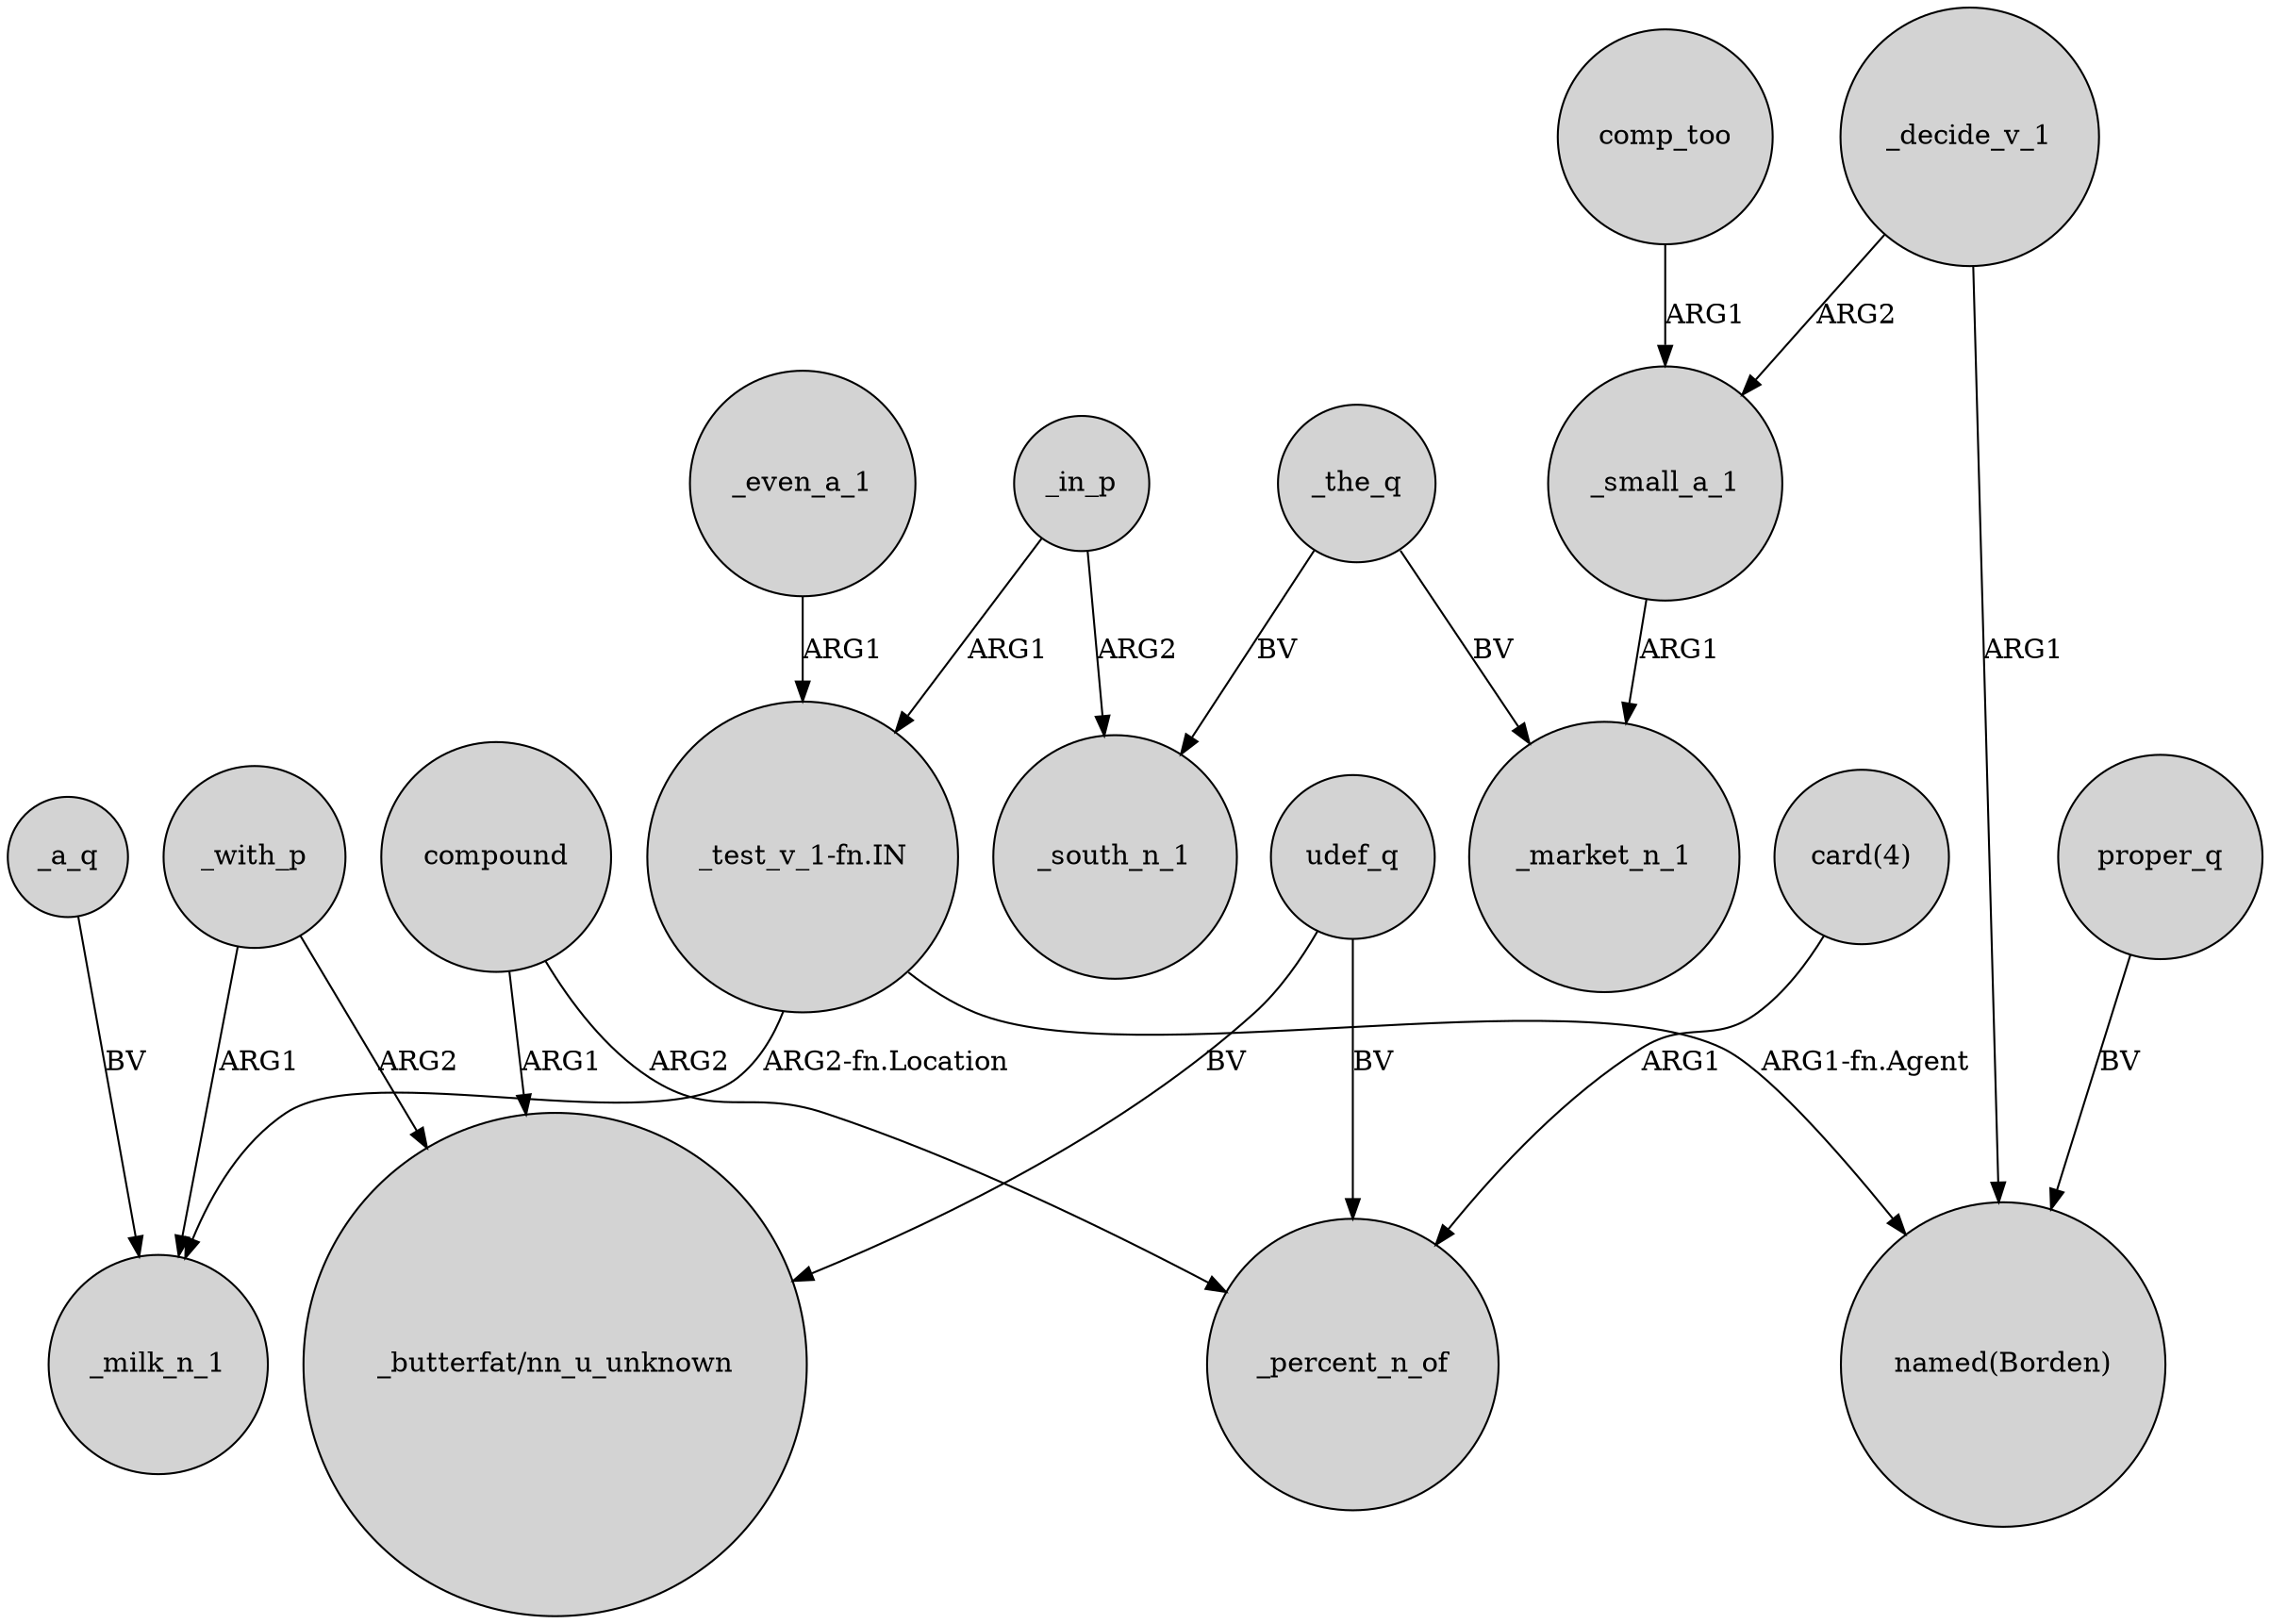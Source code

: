 digraph {
	node [shape=circle style=filled]
	_small_a_1 -> _market_n_1 [label=ARG1]
	_even_a_1 -> "_test_v_1-fn.IN" [label=ARG1]
	_the_q -> _south_n_1 [label=BV]
	"_test_v_1-fn.IN" -> _milk_n_1 [label="ARG2-fn.Location"]
	udef_q -> "_butterfat/nn_u_unknown" [label=BV]
	_decide_v_1 -> "named(Borden)" [label=ARG1]
	_in_p -> "_test_v_1-fn.IN" [label=ARG1]
	compound -> _percent_n_of [label=ARG2]
	_in_p -> _south_n_1 [label=ARG2]
	_a_q -> _milk_n_1 [label=BV]
	proper_q -> "named(Borden)" [label=BV]
	"card(4)" -> _percent_n_of [label=ARG1]
	comp_too -> _small_a_1 [label=ARG1]
	compound -> "_butterfat/nn_u_unknown" [label=ARG1]
	_with_p -> "_butterfat/nn_u_unknown" [label=ARG2]
	_decide_v_1 -> _small_a_1 [label=ARG2]
	udef_q -> _percent_n_of [label=BV]
	"_test_v_1-fn.IN" -> "named(Borden)" [label="ARG1-fn.Agent"]
	_the_q -> _market_n_1 [label=BV]
	_with_p -> _milk_n_1 [label=ARG1]
}
